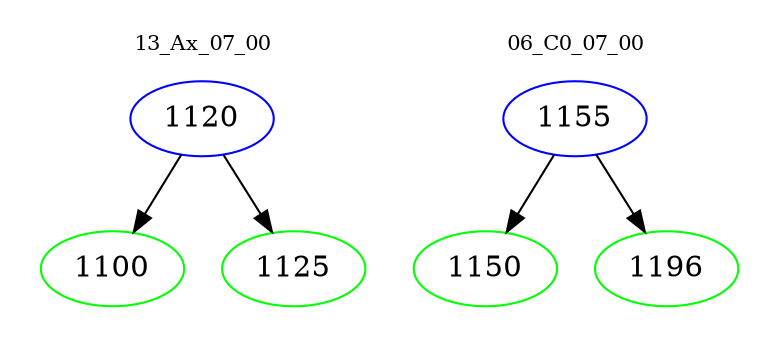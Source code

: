 digraph{
subgraph cluster_0 {
color = white
label = "13_Ax_07_00";
fontsize=10;
T0_1120 [label="1120", color="blue"]
T0_1120 -> T0_1100 [color="black"]
T0_1100 [label="1100", color="green"]
T0_1120 -> T0_1125 [color="black"]
T0_1125 [label="1125", color="green"]
}
subgraph cluster_1 {
color = white
label = "06_C0_07_00";
fontsize=10;
T1_1155 [label="1155", color="blue"]
T1_1155 -> T1_1150 [color="black"]
T1_1150 [label="1150", color="green"]
T1_1155 -> T1_1196 [color="black"]
T1_1196 [label="1196", color="green"]
}
}
